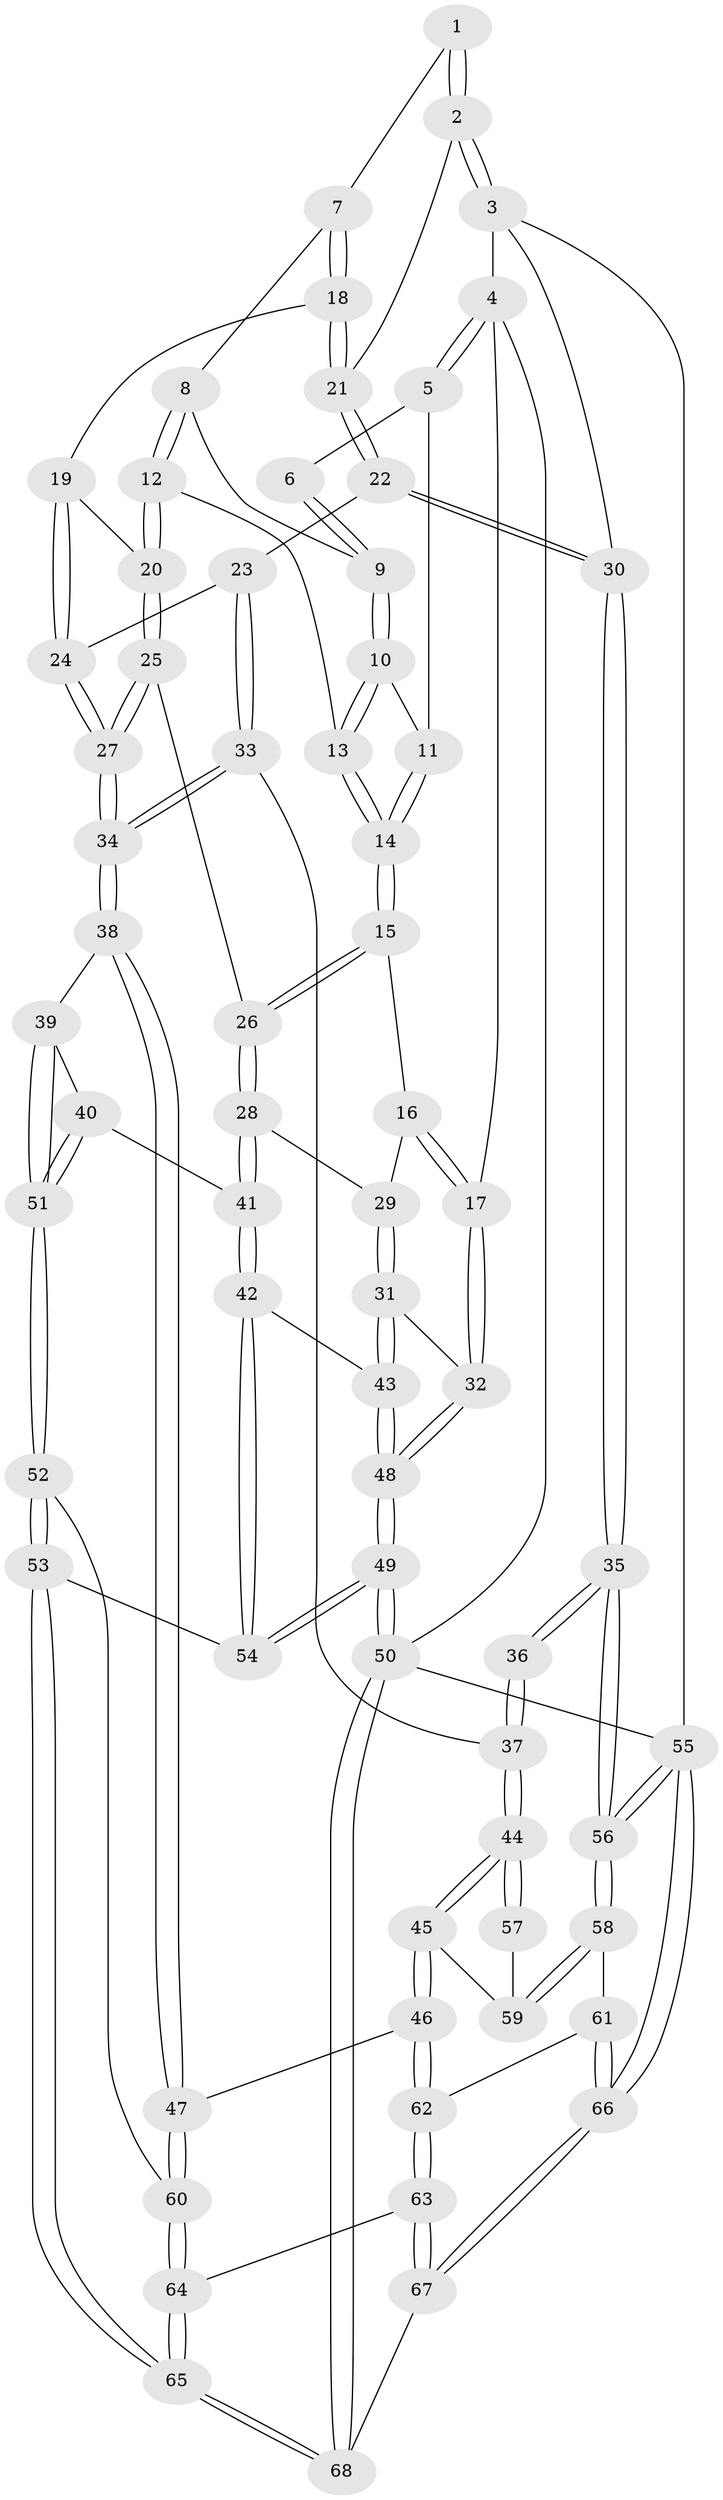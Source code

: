 // coarse degree distribution, {3: 0.4, 5: 0.05, 4: 0.25, 2: 0.05, 1: 0.1, 6: 0.05, 10: 0.05, 9: 0.05}
// Generated by graph-tools (version 1.1) at 2025/05/03/04/25 22:05:19]
// undirected, 68 vertices, 167 edges
graph export_dot {
graph [start="1"]
  node [color=gray90,style=filled];
  1 [pos="+0.4674379374387082+0"];
  2 [pos="+1+0"];
  3 [pos="+1+0"];
  4 [pos="+0+0"];
  5 [pos="+0+0"];
  6 [pos="+0.18236166977254495+0"];
  7 [pos="+0.47147654474182266+0.0009782060915670516"];
  8 [pos="+0.34089092816081856+0.0574966002485361"];
  9 [pos="+0.2796612834272356+0.07446894935636485"];
  10 [pos="+0.27237873485441766+0.08153181039300719"];
  11 [pos="+0.15092179118178695+0.057075008654728365"];
  12 [pos="+0.31164749597552655+0.18593120300851573"];
  13 [pos="+0.2712519252265176+0.15941109589205668"];
  14 [pos="+0.14882696349941138+0.18748776589398544"];
  15 [pos="+0.14557093036744406+0.19262272096807043"];
  16 [pos="+0.04573925343107619+0.24362453975337556"];
  17 [pos="+0+0.21779201087273461"];
  18 [pos="+0.4978874653986481+0.07943374440412279"];
  19 [pos="+0.4760350575299716+0.11295029141377724"];
  20 [pos="+0.33123359929638435+0.20238890396558307"];
  21 [pos="+0.7151714737797803+0.1950910610096374"];
  22 [pos="+0.7172518835276369+0.24403072693242428"];
  23 [pos="+0.7031110745992407+0.2674565104437425"];
  24 [pos="+0.4662049159406413+0.2669937563472618"];
  25 [pos="+0.3195095251244636+0.3281122653259922"];
  26 [pos="+0.28682383608693+0.3386733603522175"];
  27 [pos="+0.42073370004808947+0.3663692607381445"];
  28 [pos="+0.268497900385433+0.35652355290583354"];
  29 [pos="+0.1113564476871477+0.3395035098469963"];
  30 [pos="+1+0.437610971345884"];
  31 [pos="+0.09587121520290919+0.46125233684513106"];
  32 [pos="+0+0.3486458868859888"];
  33 [pos="+0.6546979212422654+0.37881065933172203"];
  34 [pos="+0.5050870003455923+0.4696506849153844"];
  35 [pos="+1+0.5168801703654734"];
  36 [pos="+0.9324218319370005+0.5386033980928795"];
  37 [pos="+0.7126605193319411+0.4420282813830625"];
  38 [pos="+0.48761829745398083+0.5494340348219524"];
  39 [pos="+0.4262118560091617+0.5644560285105895"];
  40 [pos="+0.2392867886280764+0.5303525511835264"];
  41 [pos="+0.2077803707180728+0.516909385532322"];
  42 [pos="+0.15853634323105847+0.5335647072737361"];
  43 [pos="+0.1336439190620701+0.5179475129780126"];
  44 [pos="+0.7153786051598792+0.6499374480941016"];
  45 [pos="+0.7002180241306225+0.6645576233567069"];
  46 [pos="+0.6858344047901106+0.6743154835708863"];
  47 [pos="+0.5512740450702827+0.6540020734942448"];
  48 [pos="+0+0.6071848407350241"];
  49 [pos="+0+1"];
  50 [pos="+0+1"];
  51 [pos="+0.29370023167195075+0.724979107666469"];
  52 [pos="+0.2907109992176411+0.7316469726927981"];
  53 [pos="+0.25653138705810447+0.7718497079655197"];
  54 [pos="+0.10560261473163002+0.7681038412719446"];
  55 [pos="+1+1"];
  56 [pos="+1+0.6435495544421989"];
  57 [pos="+0.8630440218734815+0.5796318388978705"];
  58 [pos="+0.8712126308313303+0.7570293872951666"];
  59 [pos="+0.8374039445783055+0.7227125466774947"];
  60 [pos="+0.5167384872506834+0.7397635050358549"];
  61 [pos="+0.8226366790604611+0.8158483138511601"];
  62 [pos="+0.7201316955500393+0.7640006781171047"];
  63 [pos="+0.6560455358534023+0.9246916766015937"];
  64 [pos="+0.5023549165081926+0.8211338619839489"];
  65 [pos="+0.3896839813137685+0.9144703044807994"];
  66 [pos="+0.9847789535286343+1"];
  67 [pos="+0.7882271345663215+1"];
  68 [pos="+0.35318143643262095+1"];
  1 -- 2;
  1 -- 2;
  1 -- 7;
  2 -- 3;
  2 -- 3;
  2 -- 21;
  3 -- 4;
  3 -- 30;
  3 -- 55;
  4 -- 5;
  4 -- 5;
  4 -- 17;
  4 -- 50;
  5 -- 6;
  5 -- 11;
  6 -- 9;
  6 -- 9;
  7 -- 8;
  7 -- 18;
  7 -- 18;
  8 -- 9;
  8 -- 12;
  8 -- 12;
  9 -- 10;
  9 -- 10;
  10 -- 11;
  10 -- 13;
  10 -- 13;
  11 -- 14;
  11 -- 14;
  12 -- 13;
  12 -- 20;
  12 -- 20;
  13 -- 14;
  13 -- 14;
  14 -- 15;
  14 -- 15;
  15 -- 16;
  15 -- 26;
  15 -- 26;
  16 -- 17;
  16 -- 17;
  16 -- 29;
  17 -- 32;
  17 -- 32;
  18 -- 19;
  18 -- 21;
  18 -- 21;
  19 -- 20;
  19 -- 24;
  19 -- 24;
  20 -- 25;
  20 -- 25;
  21 -- 22;
  21 -- 22;
  22 -- 23;
  22 -- 30;
  22 -- 30;
  23 -- 24;
  23 -- 33;
  23 -- 33;
  24 -- 27;
  24 -- 27;
  25 -- 26;
  25 -- 27;
  25 -- 27;
  26 -- 28;
  26 -- 28;
  27 -- 34;
  27 -- 34;
  28 -- 29;
  28 -- 41;
  28 -- 41;
  29 -- 31;
  29 -- 31;
  30 -- 35;
  30 -- 35;
  31 -- 32;
  31 -- 43;
  31 -- 43;
  32 -- 48;
  32 -- 48;
  33 -- 34;
  33 -- 34;
  33 -- 37;
  34 -- 38;
  34 -- 38;
  35 -- 36;
  35 -- 36;
  35 -- 56;
  35 -- 56;
  36 -- 37;
  36 -- 37;
  37 -- 44;
  37 -- 44;
  38 -- 39;
  38 -- 47;
  38 -- 47;
  39 -- 40;
  39 -- 51;
  39 -- 51;
  40 -- 41;
  40 -- 51;
  40 -- 51;
  41 -- 42;
  41 -- 42;
  42 -- 43;
  42 -- 54;
  42 -- 54;
  43 -- 48;
  43 -- 48;
  44 -- 45;
  44 -- 45;
  44 -- 57;
  44 -- 57;
  45 -- 46;
  45 -- 46;
  45 -- 59;
  46 -- 47;
  46 -- 62;
  46 -- 62;
  47 -- 60;
  47 -- 60;
  48 -- 49;
  48 -- 49;
  49 -- 50;
  49 -- 50;
  49 -- 54;
  49 -- 54;
  50 -- 68;
  50 -- 68;
  50 -- 55;
  51 -- 52;
  51 -- 52;
  52 -- 53;
  52 -- 53;
  52 -- 60;
  53 -- 54;
  53 -- 65;
  53 -- 65;
  55 -- 56;
  55 -- 56;
  55 -- 66;
  55 -- 66;
  56 -- 58;
  56 -- 58;
  57 -- 59;
  58 -- 59;
  58 -- 59;
  58 -- 61;
  60 -- 64;
  60 -- 64;
  61 -- 62;
  61 -- 66;
  61 -- 66;
  62 -- 63;
  62 -- 63;
  63 -- 64;
  63 -- 67;
  63 -- 67;
  64 -- 65;
  64 -- 65;
  65 -- 68;
  65 -- 68;
  66 -- 67;
  66 -- 67;
  67 -- 68;
}
